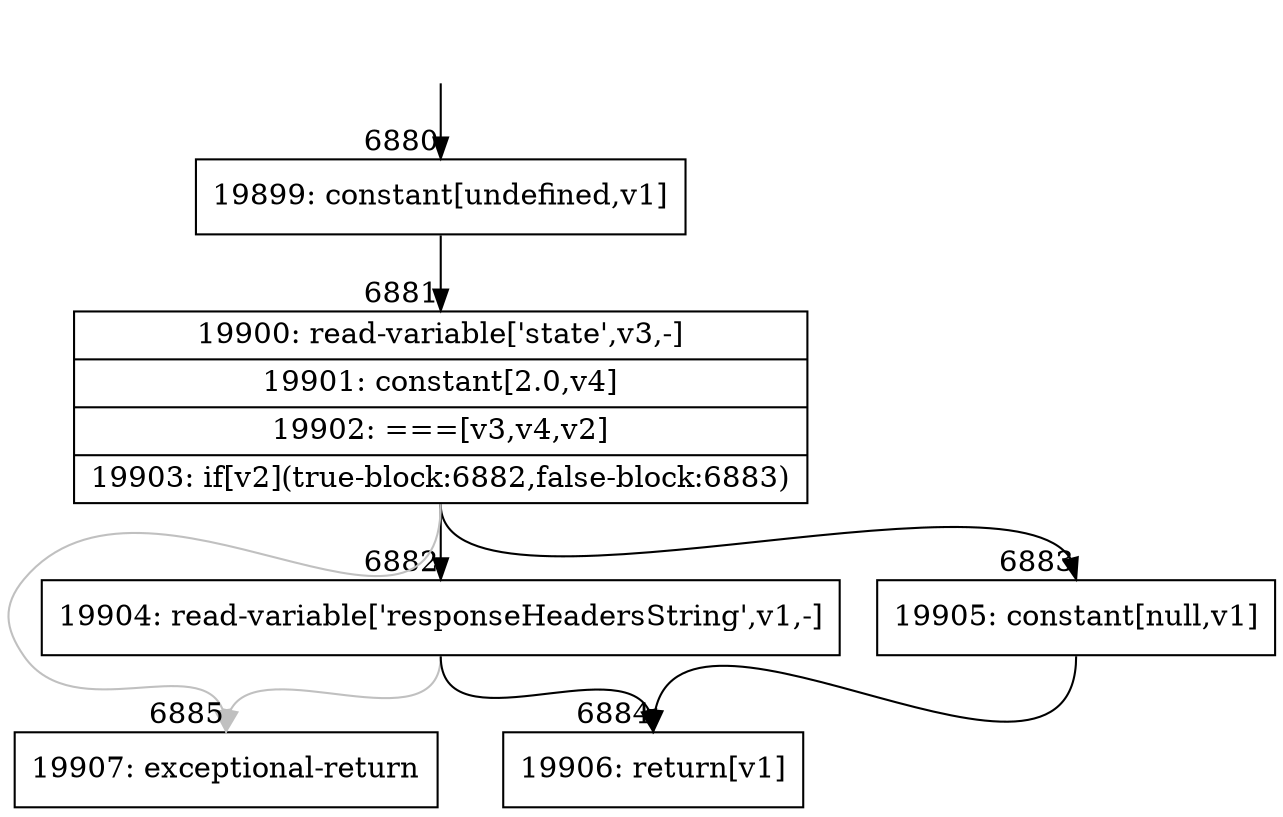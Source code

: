 digraph {
rankdir="TD"
BB_entry455[shape=none,label=""];
BB_entry455 -> BB6880 [tailport=s, headport=n, headlabel="    6880"]
BB6880 [shape=record label="{19899: constant[undefined,v1]}" ] 
BB6880 -> BB6881 [tailport=s, headport=n, headlabel="      6881"]
BB6881 [shape=record label="{19900: read-variable['state',v3,-]|19901: constant[2.0,v4]|19902: ===[v3,v4,v2]|19903: if[v2](true-block:6882,false-block:6883)}" ] 
BB6881 -> BB6882 [tailport=s, headport=n, headlabel="      6882"]
BB6881 -> BB6883 [tailport=s, headport=n, headlabel="      6883"]
BB6881 -> BB6885 [tailport=s, headport=n, color=gray, headlabel="      6885"]
BB6882 [shape=record label="{19904: read-variable['responseHeadersString',v1,-]}" ] 
BB6882 -> BB6884 [tailport=s, headport=n, headlabel="      6884"]
BB6882 -> BB6885 [tailport=s, headport=n, color=gray]
BB6883 [shape=record label="{19905: constant[null,v1]}" ] 
BB6883 -> BB6884 [tailport=s, headport=n]
BB6884 [shape=record label="{19906: return[v1]}" ] 
BB6885 [shape=record label="{19907: exceptional-return}" ] 
}
